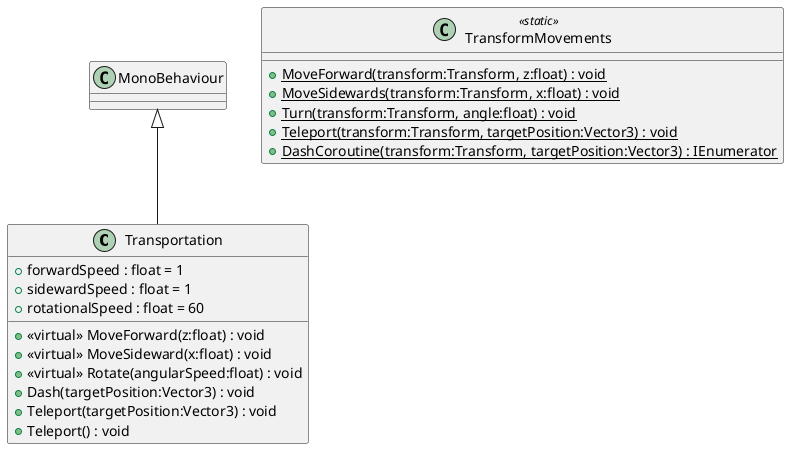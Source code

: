 @startuml
class Transportation {
    + forwardSpeed : float = 1
    + sidewardSpeed : float = 1
    + rotationalSpeed : float = 60
    + <<virtual>> MoveForward(z:float) : void
    + <<virtual>> MoveSideward(x:float) : void
    + <<virtual>> Rotate(angularSpeed:float) : void
    + Dash(targetPosition:Vector3) : void
    + Teleport(targetPosition:Vector3) : void
    + Teleport() : void
}
class TransformMovements <<static>> {
    + {static} MoveForward(transform:Transform, z:float) : void
    + {static} MoveSidewards(transform:Transform, x:float) : void
    + {static} Turn(transform:Transform, angle:float) : void
    + {static} Teleport(transform:Transform, targetPosition:Vector3) : void
    + {static} DashCoroutine(transform:Transform, targetPosition:Vector3) : IEnumerator
}
MonoBehaviour <|-- Transportation
@enduml
